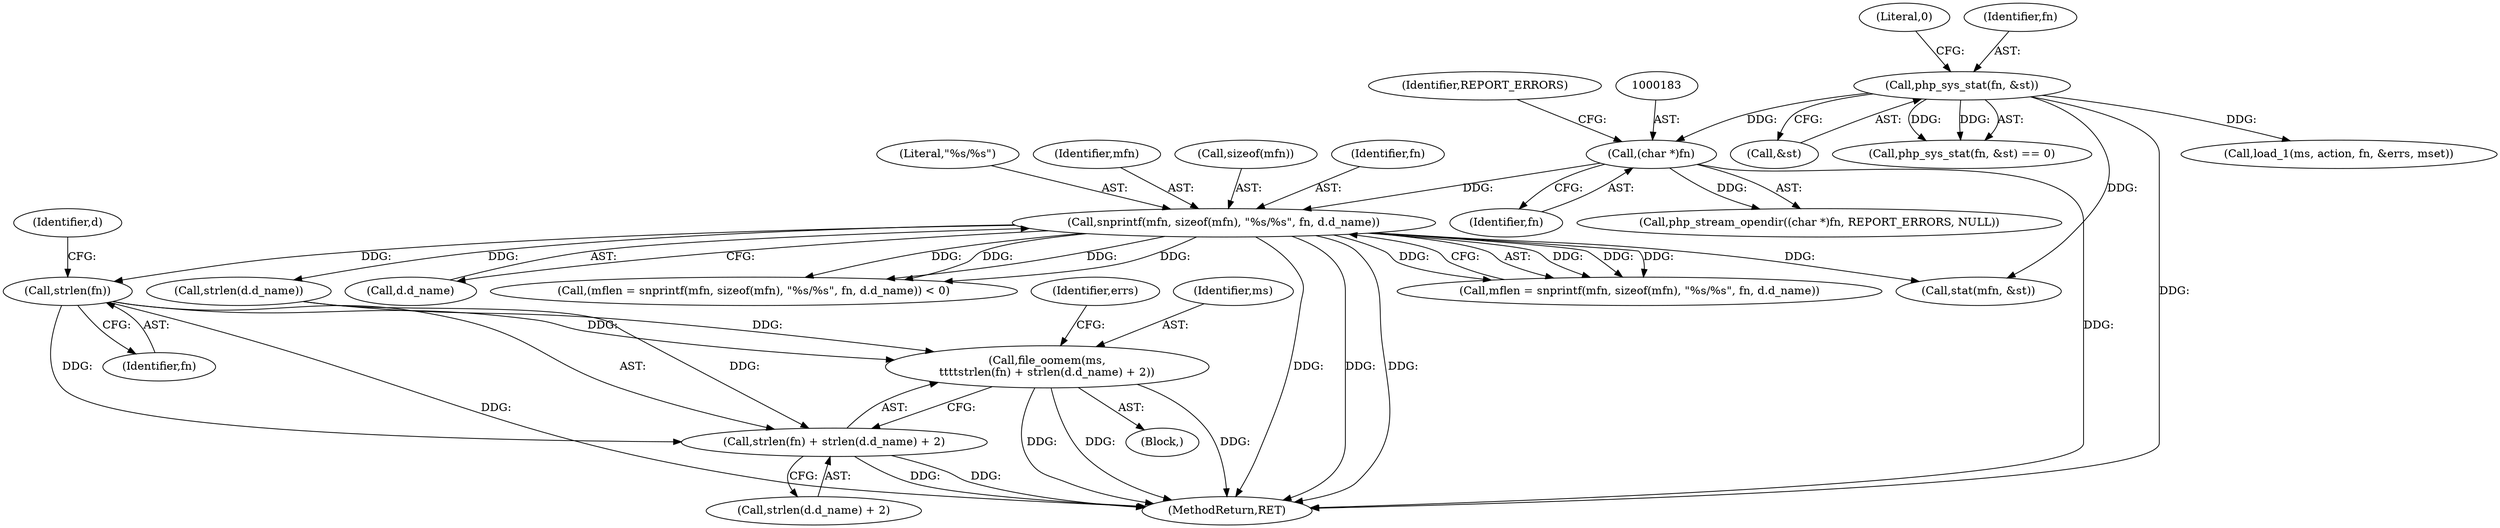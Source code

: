 digraph "0_php_a72cd07f2983dc43a6bb35209dc4687852e53c09@API" {
"1000218" [label="(Call,strlen(fn))"];
"1000204" [label="(Call,snprintf(mfn, sizeof(mfn), \"%s/%s\", fn, d.d_name))"];
"1000182" [label="(Call,(char *)fn)"];
"1000167" [label="(Call,php_sys_stat(fn, &st))"];
"1000215" [label="(Call,file_oomem(ms,\n\t\t\t\tstrlen(fn) + strlen(d.d_name) + 2))"];
"1000217" [label="(Call,strlen(fn) + strlen(d.d_name) + 2)"];
"1000331" [label="(Call,load_1(ms, action, fn, &errs, mset))"];
"1000208" [label="(Literal,\"%s/%s\")"];
"1000217" [label="(Call,strlen(fn) + strlen(d.d_name) + 2)"];
"1000205" [label="(Identifier,mfn)"];
"1000181" [label="(Call,php_stream_opendir((char *)fn, REPORT_ERRORS, NULL))"];
"1000184" [label="(Identifier,fn)"];
"1000169" [label="(Call,&st)"];
"1000206" [label="(Call,sizeof(mfn))"];
"1000216" [label="(Identifier,ms)"];
"1000210" [label="(Call,d.d_name)"];
"1000166" [label="(Call,php_sys_stat(fn, &st) == 0)"];
"1000221" [label="(Call,strlen(d.d_name))"];
"1000204" [label="(Call,snprintf(mfn, sizeof(mfn), \"%s/%s\", fn, d.d_name))"];
"1000215" [label="(Call,file_oomem(ms,\n\t\t\t\tstrlen(fn) + strlen(d.d_name) + 2))"];
"1000171" [label="(Literal,0)"];
"1000185" [label="(Identifier,REPORT_ERRORS)"];
"1000511" [label="(MethodReturn,RET)"];
"1000182" [label="(Call,(char *)fn)"];
"1000223" [label="(Identifier,d)"];
"1000209" [label="(Identifier,fn)"];
"1000220" [label="(Call,strlen(d.d_name) + 2)"];
"1000167" [label="(Call,php_sys_stat(fn, &st))"];
"1000234" [label="(Call,stat(mfn, &st))"];
"1000168" [label="(Identifier,fn)"];
"1000202" [label="(Call,mflen = snprintf(mfn, sizeof(mfn), \"%s/%s\", fn, d.d_name))"];
"1000219" [label="(Identifier,fn)"];
"1000201" [label="(Call,(mflen = snprintf(mfn, sizeof(mfn), \"%s/%s\", fn, d.d_name)) < 0)"];
"1000218" [label="(Call,strlen(fn))"];
"1000214" [label="(Block,)"];
"1000227" [label="(Identifier,errs)"];
"1000218" -> "1000217"  [label="AST: "];
"1000218" -> "1000219"  [label="CFG: "];
"1000219" -> "1000218"  [label="AST: "];
"1000223" -> "1000218"  [label="CFG: "];
"1000218" -> "1000511"  [label="DDG: "];
"1000218" -> "1000215"  [label="DDG: "];
"1000218" -> "1000217"  [label="DDG: "];
"1000204" -> "1000218"  [label="DDG: "];
"1000204" -> "1000202"  [label="AST: "];
"1000204" -> "1000210"  [label="CFG: "];
"1000205" -> "1000204"  [label="AST: "];
"1000206" -> "1000204"  [label="AST: "];
"1000208" -> "1000204"  [label="AST: "];
"1000209" -> "1000204"  [label="AST: "];
"1000210" -> "1000204"  [label="AST: "];
"1000202" -> "1000204"  [label="CFG: "];
"1000204" -> "1000511"  [label="DDG: "];
"1000204" -> "1000511"  [label="DDG: "];
"1000204" -> "1000511"  [label="DDG: "];
"1000204" -> "1000201"  [label="DDG: "];
"1000204" -> "1000201"  [label="DDG: "];
"1000204" -> "1000201"  [label="DDG: "];
"1000204" -> "1000201"  [label="DDG: "];
"1000204" -> "1000202"  [label="DDG: "];
"1000204" -> "1000202"  [label="DDG: "];
"1000204" -> "1000202"  [label="DDG: "];
"1000204" -> "1000202"  [label="DDG: "];
"1000182" -> "1000204"  [label="DDG: "];
"1000204" -> "1000221"  [label="DDG: "];
"1000204" -> "1000234"  [label="DDG: "];
"1000182" -> "1000181"  [label="AST: "];
"1000182" -> "1000184"  [label="CFG: "];
"1000183" -> "1000182"  [label="AST: "];
"1000184" -> "1000182"  [label="AST: "];
"1000185" -> "1000182"  [label="CFG: "];
"1000182" -> "1000511"  [label="DDG: "];
"1000182" -> "1000181"  [label="DDG: "];
"1000167" -> "1000182"  [label="DDG: "];
"1000167" -> "1000166"  [label="AST: "];
"1000167" -> "1000169"  [label="CFG: "];
"1000168" -> "1000167"  [label="AST: "];
"1000169" -> "1000167"  [label="AST: "];
"1000171" -> "1000167"  [label="CFG: "];
"1000167" -> "1000511"  [label="DDG: "];
"1000167" -> "1000166"  [label="DDG: "];
"1000167" -> "1000166"  [label="DDG: "];
"1000167" -> "1000234"  [label="DDG: "];
"1000167" -> "1000331"  [label="DDG: "];
"1000215" -> "1000214"  [label="AST: "];
"1000215" -> "1000217"  [label="CFG: "];
"1000216" -> "1000215"  [label="AST: "];
"1000217" -> "1000215"  [label="AST: "];
"1000227" -> "1000215"  [label="CFG: "];
"1000215" -> "1000511"  [label="DDG: "];
"1000215" -> "1000511"  [label="DDG: "];
"1000215" -> "1000511"  [label="DDG: "];
"1000221" -> "1000215"  [label="DDG: "];
"1000217" -> "1000220"  [label="CFG: "];
"1000220" -> "1000217"  [label="AST: "];
"1000217" -> "1000511"  [label="DDG: "];
"1000217" -> "1000511"  [label="DDG: "];
"1000221" -> "1000217"  [label="DDG: "];
}
